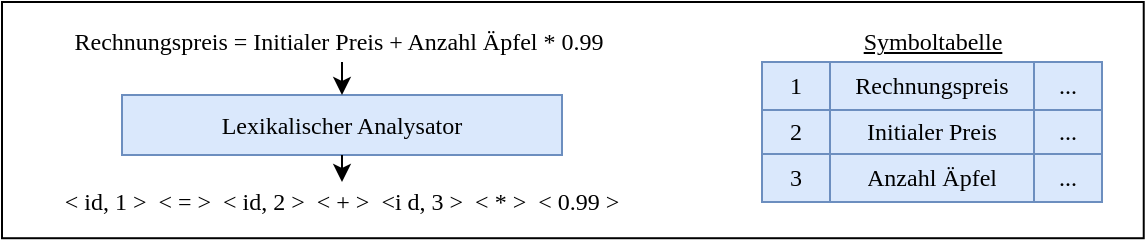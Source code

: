 <mxfile version="14.4.3" type="device"><diagram id="gsRwKnJk7nJnBR8aurvJ" name="Page-1"><mxGraphModel dx="804" dy="581" grid="1" gridSize="10" guides="1" tooltips="1" connect="1" arrows="1" fold="1" page="1" pageScale="1" pageWidth="827" pageHeight="1169" math="0" shadow="0"><root><mxCell id="0"/><mxCell id="1" parent="0"/><mxCell id="rKBjoRkl93WArUVfuITX-1" value="" style="rounded=0;whiteSpace=wrap;html=1;fontSize=12;fontFamily=Times New Roman;" parent="1" vertex="1"><mxGeometry x="60" y="40" width="570.865" height="118.11" as="geometry"/></mxCell><mxCell id="rKBjoRkl93WArUVfuITX-2" value="Rechnungspreis = Initialer Preis + Anzahl Äpfel * 0.99&amp;nbsp;" style="text;html=1;strokeColor=none;fillColor=none;align=center;verticalAlign=middle;whiteSpace=wrap;rounded=0;fontSize=12;fontFamily=Times New Roman;" parent="1" vertex="1"><mxGeometry x="90" y="50" width="280" height="20" as="geometry"/></mxCell><mxCell id="rKBjoRkl93WArUVfuITX-4" value="Lexikalischer Analysator" style="rounded=0;whiteSpace=wrap;html=1;fillColor=#dae8fc;strokeColor=#6c8ebf;fontSize=12;fontFamily=Times New Roman;" parent="1" vertex="1"><mxGeometry x="120" y="86.5" width="220" height="30" as="geometry"/></mxCell><mxCell id="rKBjoRkl93WArUVfuITX-5" value="&amp;lt; id, 1 &amp;gt;&amp;nbsp; &amp;lt; = &amp;gt;&amp;nbsp; &amp;lt; id, 2 &amp;gt;&amp;nbsp; &amp;lt; + &amp;gt;&amp;nbsp; &amp;lt;i d, 3 &amp;gt;&amp;nbsp; &amp;lt; * &amp;gt;&amp;nbsp; &amp;lt; 0.99 &amp;gt;" style="text;html=1;strokeColor=none;fillColor=none;align=center;verticalAlign=middle;whiteSpace=wrap;rounded=0;fontSize=12;fontFamily=Times New Roman;" parent="1" vertex="1"><mxGeometry x="85" y="130" width="290" height="20" as="geometry"/></mxCell><mxCell id="rKBjoRkl93WArUVfuITX-7" value="" style="endArrow=classic;html=1;exitX=0.5;exitY=1;exitDx=0;exitDy=0;entryX=0.5;entryY=0;entryDx=0;entryDy=0;fontSize=12;fontFamily=Times New Roman;" parent="1" source="rKBjoRkl93WArUVfuITX-2" target="rKBjoRkl93WArUVfuITX-4" edge="1"><mxGeometry width="50" height="50" relative="1" as="geometry"><mxPoint x="200" y="300" as="sourcePoint"/><mxPoint x="250" y="250" as="targetPoint"/></mxGeometry></mxCell><mxCell id="rKBjoRkl93WArUVfuITX-8" value="" style="endArrow=classic;html=1;exitX=0.5;exitY=1;exitDx=0;exitDy=0;entryX=0.5;entryY=0;entryDx=0;entryDy=0;fontSize=12;fontFamily=Times New Roman;" parent="1" source="rKBjoRkl93WArUVfuITX-4" target="rKBjoRkl93WArUVfuITX-5" edge="1"><mxGeometry width="50" height="50" relative="1" as="geometry"><mxPoint x="330" y="270" as="sourcePoint"/><mxPoint x="380" y="220" as="targetPoint"/></mxGeometry></mxCell><mxCell id="rKBjoRkl93WArUVfuITX-10" value="" style="shape=table;html=1;whiteSpace=wrap;startSize=0;container=1;collapsible=0;childLayout=tableLayout;fontSize=12;fillColor=#dae8fc;strokeColor=#6c8ebf;fontFamily=Times New Roman;" parent="1" vertex="1"><mxGeometry x="440" y="70" width="170" height="70" as="geometry"/></mxCell><mxCell id="rKBjoRkl93WArUVfuITX-11" value="" style="shape=partialRectangle;html=1;whiteSpace=wrap;collapsible=0;dropTarget=0;pointerEvents=0;fillColor=none;top=0;left=0;bottom=0;right=0;points=[[0,0.5],[1,0.5]];portConstraint=eastwest;fontSize=12;fontFamily=Times New Roman;" parent="rKBjoRkl93WArUVfuITX-10" vertex="1"><mxGeometry width="170" height="24" as="geometry"/></mxCell><mxCell id="rKBjoRkl93WArUVfuITX-12" value="1" style="shape=partialRectangle;html=1;whiteSpace=wrap;connectable=0;fillColor=none;top=0;left=0;bottom=0;right=0;overflow=hidden;fontSize=12;fontFamily=Times New Roman;" parent="rKBjoRkl93WArUVfuITX-11" vertex="1"><mxGeometry width="34" height="24" as="geometry"/></mxCell><mxCell id="rKBjoRkl93WArUVfuITX-13" value="&lt;font style=&quot;font-size: 12px;&quot;&gt;Rechnungspreis&lt;/font&gt;" style="shape=partialRectangle;html=1;whiteSpace=wrap;connectable=0;fillColor=none;top=0;left=0;bottom=0;right=0;overflow=hidden;fontSize=12;fontFamily=Times New Roman;" parent="rKBjoRkl93WArUVfuITX-11" vertex="1"><mxGeometry x="34" width="102" height="24" as="geometry"/></mxCell><mxCell id="rKBjoRkl93WArUVfuITX-14" value="..." style="shape=partialRectangle;html=1;whiteSpace=wrap;connectable=0;fillColor=none;top=0;left=0;bottom=0;right=0;overflow=hidden;fontSize=12;fontFamily=Times New Roman;" parent="rKBjoRkl93WArUVfuITX-11" vertex="1"><mxGeometry x="136" width="34" height="24" as="geometry"/></mxCell><mxCell id="rKBjoRkl93WArUVfuITX-15" value="" style="shape=partialRectangle;html=1;whiteSpace=wrap;collapsible=0;dropTarget=0;pointerEvents=0;fillColor=none;top=0;left=0;bottom=0;right=0;points=[[0,0.5],[1,0.5]];portConstraint=eastwest;fontSize=12;fontFamily=Times New Roman;" parent="rKBjoRkl93WArUVfuITX-10" vertex="1"><mxGeometry y="24" width="170" height="22" as="geometry"/></mxCell><mxCell id="rKBjoRkl93WArUVfuITX-16" value="2" style="shape=partialRectangle;html=1;whiteSpace=wrap;connectable=0;fillColor=none;top=0;left=0;bottom=0;right=0;overflow=hidden;fontSize=12;fontFamily=Times New Roman;" parent="rKBjoRkl93WArUVfuITX-15" vertex="1"><mxGeometry width="34" height="22" as="geometry"/></mxCell><mxCell id="rKBjoRkl93WArUVfuITX-17" value="&lt;font style=&quot;font-size: 12px;&quot;&gt;Initialer Preis&lt;/font&gt;" style="shape=partialRectangle;html=1;whiteSpace=wrap;connectable=0;fillColor=none;top=0;left=0;bottom=0;right=0;overflow=hidden;fontSize=12;fontFamily=Times New Roman;" parent="rKBjoRkl93WArUVfuITX-15" vertex="1"><mxGeometry x="34" width="102" height="22" as="geometry"/></mxCell><mxCell id="rKBjoRkl93WArUVfuITX-18" value="..." style="shape=partialRectangle;html=1;whiteSpace=wrap;connectable=0;fillColor=none;top=0;left=0;bottom=0;right=0;overflow=hidden;fontSize=12;fontFamily=Times New Roman;" parent="rKBjoRkl93WArUVfuITX-15" vertex="1"><mxGeometry x="136" width="34" height="22" as="geometry"/></mxCell><mxCell id="rKBjoRkl93WArUVfuITX-19" value="" style="shape=partialRectangle;html=1;whiteSpace=wrap;collapsible=0;dropTarget=0;pointerEvents=0;fillColor=none;top=0;left=0;bottom=0;right=0;points=[[0,0.5],[1,0.5]];portConstraint=eastwest;fontSize=12;fontFamily=Times New Roman;" parent="rKBjoRkl93WArUVfuITX-10" vertex="1"><mxGeometry y="46" width="170" height="24" as="geometry"/></mxCell><mxCell id="rKBjoRkl93WArUVfuITX-20" value="3" style="shape=partialRectangle;html=1;whiteSpace=wrap;connectable=0;fillColor=none;top=0;left=0;bottom=0;right=0;overflow=hidden;fontSize=12;fontFamily=Times New Roman;" parent="rKBjoRkl93WArUVfuITX-19" vertex="1"><mxGeometry width="34" height="24" as="geometry"/></mxCell><mxCell id="rKBjoRkl93WArUVfuITX-21" value="&lt;font style=&quot;font-size: 12px;&quot;&gt;Anzahl Äpfel&lt;/font&gt;" style="shape=partialRectangle;html=1;whiteSpace=wrap;connectable=0;fillColor=none;top=0;left=0;bottom=0;right=0;overflow=hidden;fontSize=12;fontFamily=Times New Roman;" parent="rKBjoRkl93WArUVfuITX-19" vertex="1"><mxGeometry x="34" width="102" height="24" as="geometry"/></mxCell><mxCell id="rKBjoRkl93WArUVfuITX-22" value="..." style="shape=partialRectangle;html=1;whiteSpace=wrap;connectable=0;fillColor=none;top=0;left=0;bottom=0;right=0;overflow=hidden;fontSize=12;fontFamily=Times New Roman;" parent="rKBjoRkl93WArUVfuITX-19" vertex="1"><mxGeometry x="136" width="34" height="24" as="geometry"/></mxCell><mxCell id="rKBjoRkl93WArUVfuITX-23" value="Symboltabelle" style="text;html=1;align=center;verticalAlign=middle;resizable=0;points=[];autosize=1;fontSize=12;fontFamily=Times New Roman;fontStyle=4" parent="1" vertex="1"><mxGeometry x="485" y="50" width="80" height="20" as="geometry"/></mxCell></root></mxGraphModel></diagram></mxfile>